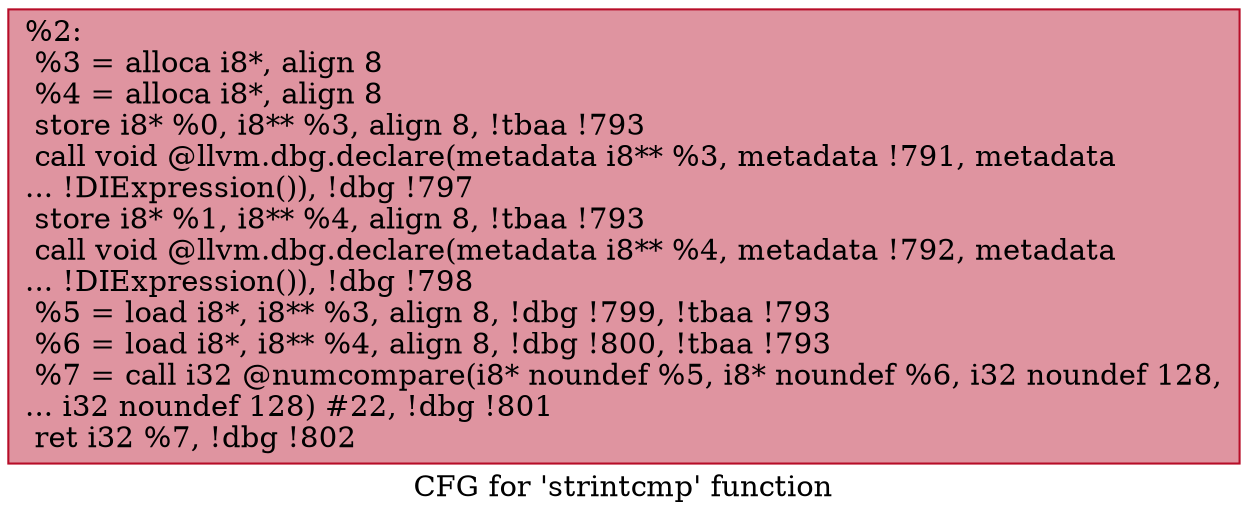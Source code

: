 digraph "CFG for 'strintcmp' function" {
	label="CFG for 'strintcmp' function";

	Node0x29ba770 [shape=record,color="#b70d28ff", style=filled, fillcolor="#b70d2870",label="{%2:\l  %3 = alloca i8*, align 8\l  %4 = alloca i8*, align 8\l  store i8* %0, i8** %3, align 8, !tbaa !793\l  call void @llvm.dbg.declare(metadata i8** %3, metadata !791, metadata\l... !DIExpression()), !dbg !797\l  store i8* %1, i8** %4, align 8, !tbaa !793\l  call void @llvm.dbg.declare(metadata i8** %4, metadata !792, metadata\l... !DIExpression()), !dbg !798\l  %5 = load i8*, i8** %3, align 8, !dbg !799, !tbaa !793\l  %6 = load i8*, i8** %4, align 8, !dbg !800, !tbaa !793\l  %7 = call i32 @numcompare(i8* noundef %5, i8* noundef %6, i32 noundef 128,\l... i32 noundef 128) #22, !dbg !801\l  ret i32 %7, !dbg !802\l}"];
}

